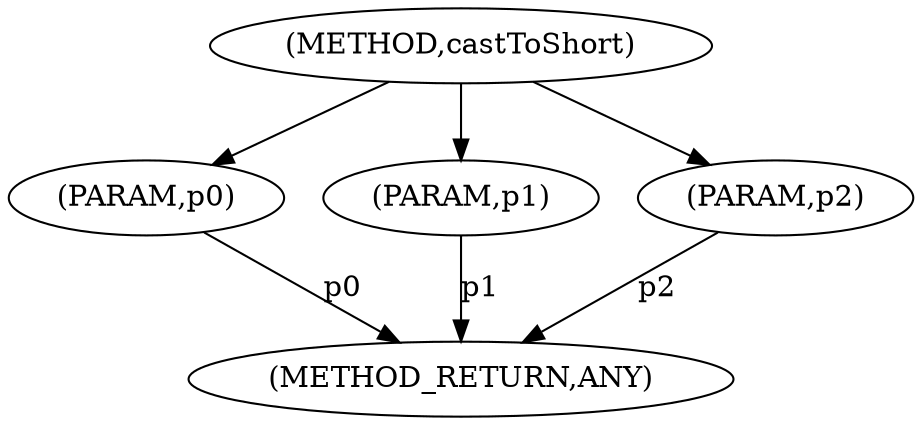digraph "castToShort" {  
"1801" [label = <(METHOD,castToShort)> ]
"1806" [label = <(METHOD_RETURN,ANY)> ]
"1802" [label = <(PARAM,p0)> ]
"1803" [label = <(PARAM,p1)> ]
"1804" [label = <(PARAM,p2)> ]
  "1802" -> "1806"  [ label = "p0"] 
  "1803" -> "1806"  [ label = "p1"] 
  "1804" -> "1806"  [ label = "p2"] 
  "1801" -> "1802" 
  "1801" -> "1803" 
  "1801" -> "1804" 
}
